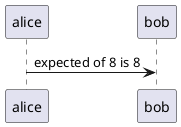 {
  "sha1": "nissoio3xrf5lx4nj7prusajwnepds4",
  "insertion": {
    "when": "2024-06-04T17:28:38.686Z",
    "user": "plantuml@gmail.com"
  }
}
@startuml
'!preprocessorV2

!function double($a) return $a+$a


alice -> bob : expected of 8 is double(%strlen(double("aa")))
@enduml
